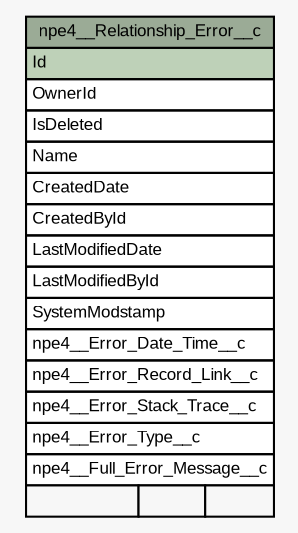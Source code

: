 // dot 2.40.1 on Mac OS X 10.12.6
// SchemaSpy rev 590
digraph "npe4__Relationship_Error__c" {
  graph [
    rankdir="RL"
    bgcolor="#f7f7f7"
    nodesep="0.18"
    ranksep="0.46"
    fontname="Arial"
    fontsize="8"
  ];
  node [
    fontname="Arial"
    fontsize="8"
    shape="plaintext"
  ];
  edge [
    arrowsize="0.8"
  ];
  "npe4__Relationship_Error__c" [
    label=<
    <TABLE BORDER="0" CELLBORDER="1" CELLSPACING="0" BGCOLOR="#ffffff">
      <TR><TD COLSPAN="3" BGCOLOR="#9bab96" ALIGN="CENTER">npe4__Relationship_Error__c</TD></TR>
      <TR><TD PORT="Id" COLSPAN="3" BGCOLOR="#bed1b8" ALIGN="LEFT">Id</TD></TR>
      <TR><TD PORT="OwnerId" COLSPAN="3" ALIGN="LEFT">OwnerId</TD></TR>
      <TR><TD PORT="IsDeleted" COLSPAN="3" ALIGN="LEFT">IsDeleted</TD></TR>
      <TR><TD PORT="Name" COLSPAN="3" ALIGN="LEFT">Name</TD></TR>
      <TR><TD PORT="CreatedDate" COLSPAN="3" ALIGN="LEFT">CreatedDate</TD></TR>
      <TR><TD PORT="CreatedById" COLSPAN="3" ALIGN="LEFT">CreatedById</TD></TR>
      <TR><TD PORT="LastModifiedDate" COLSPAN="3" ALIGN="LEFT">LastModifiedDate</TD></TR>
      <TR><TD PORT="LastModifiedById" COLSPAN="3" ALIGN="LEFT">LastModifiedById</TD></TR>
      <TR><TD PORT="SystemModstamp" COLSPAN="3" ALIGN="LEFT">SystemModstamp</TD></TR>
      <TR><TD PORT="npe4__Error_Date_Time__c" COLSPAN="3" ALIGN="LEFT">npe4__Error_Date_Time__c</TD></TR>
      <TR><TD PORT="npe4__Error_Record_Link__c" COLSPAN="3" ALIGN="LEFT">npe4__Error_Record_Link__c</TD></TR>
      <TR><TD PORT="npe4__Error_Stack_Trace__c" COLSPAN="3" ALIGN="LEFT">npe4__Error_Stack_Trace__c</TD></TR>
      <TR><TD PORT="npe4__Error_Type__c" COLSPAN="3" ALIGN="LEFT">npe4__Error_Type__c</TD></TR>
      <TR><TD PORT="npe4__Full_Error_Message__c" COLSPAN="3" ALIGN="LEFT">npe4__Full_Error_Message__c</TD></TR>
      <TR><TD ALIGN="LEFT" BGCOLOR="#f7f7f7">  </TD><TD ALIGN="RIGHT" BGCOLOR="#f7f7f7">  </TD><TD ALIGN="RIGHT" BGCOLOR="#f7f7f7">  </TD></TR>
    </TABLE>>
    URL="tables/npe4__Relationship_Error__c.html"
    tooltip="npe4__Relationship_Error__c"
  ];
}
